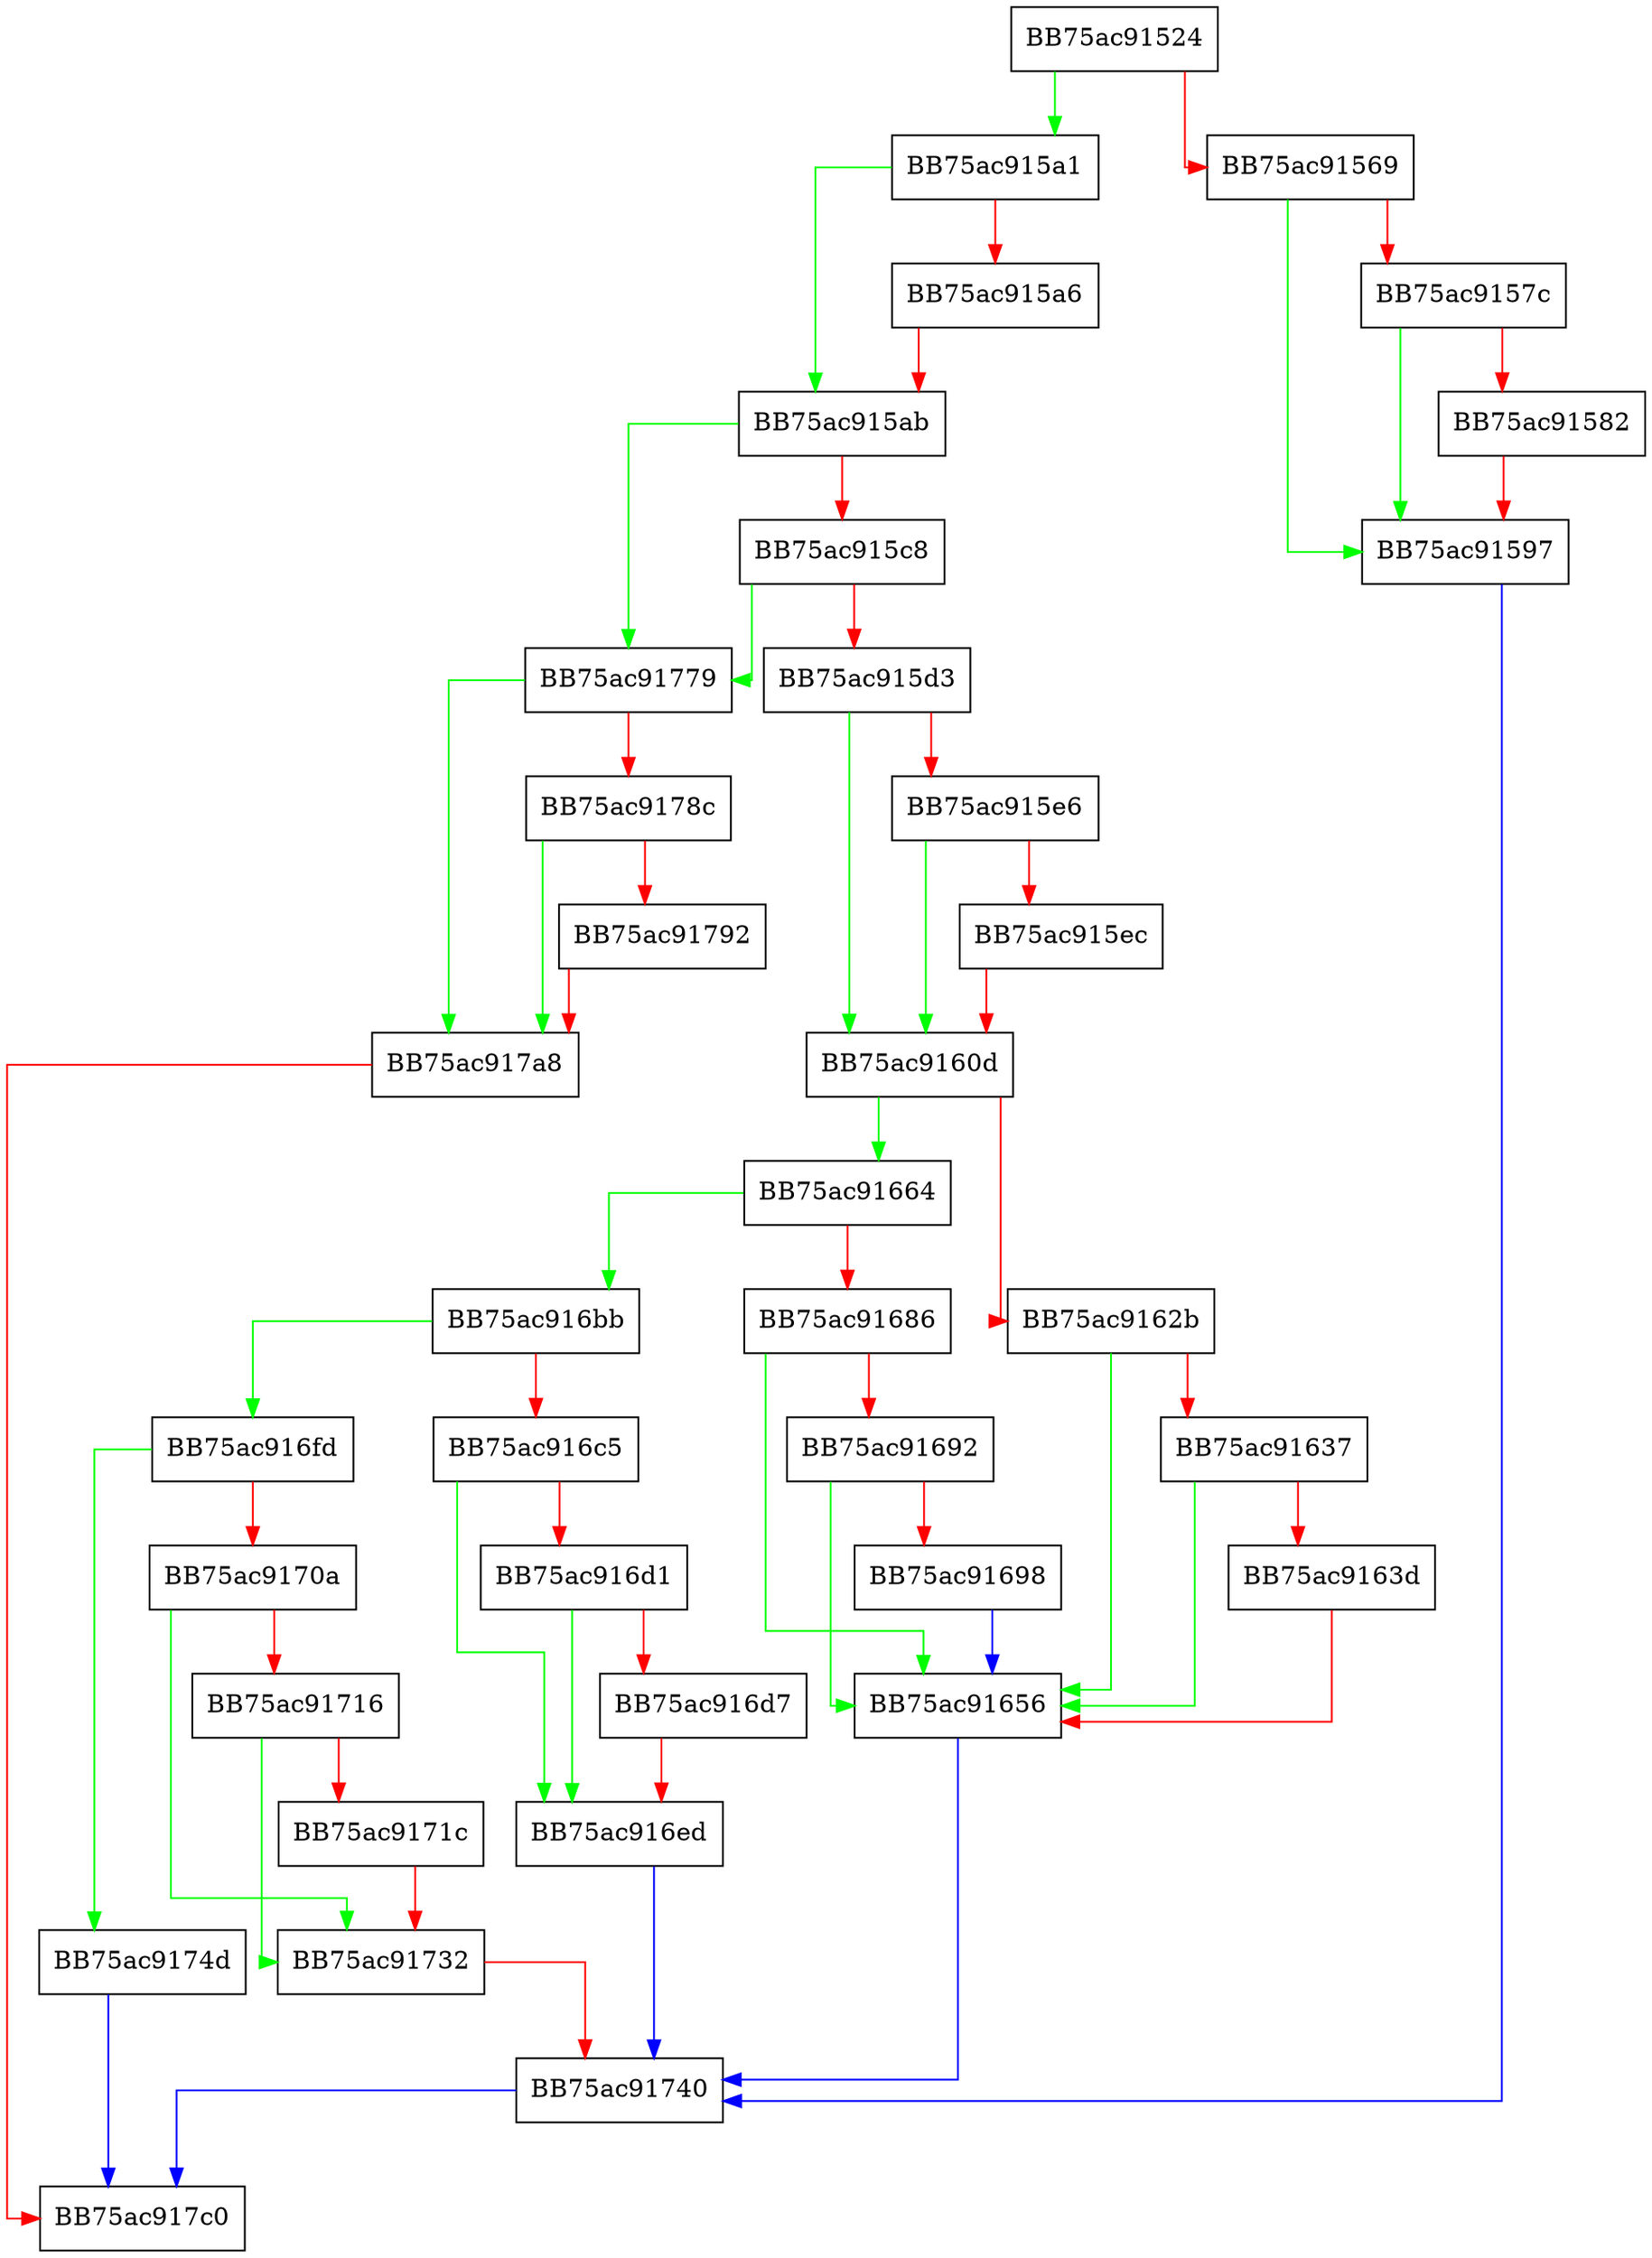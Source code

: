 digraph SendNotificationEx {
  node [shape="box"];
  graph [splines=ortho];
  BB75ac91524 -> BB75ac915a1 [color="green"];
  BB75ac91524 -> BB75ac91569 [color="red"];
  BB75ac91569 -> BB75ac91597 [color="green"];
  BB75ac91569 -> BB75ac9157c [color="red"];
  BB75ac9157c -> BB75ac91597 [color="green"];
  BB75ac9157c -> BB75ac91582 [color="red"];
  BB75ac91582 -> BB75ac91597 [color="red"];
  BB75ac91597 -> BB75ac91740 [color="blue"];
  BB75ac915a1 -> BB75ac915ab [color="green"];
  BB75ac915a1 -> BB75ac915a6 [color="red"];
  BB75ac915a6 -> BB75ac915ab [color="red"];
  BB75ac915ab -> BB75ac91779 [color="green"];
  BB75ac915ab -> BB75ac915c8 [color="red"];
  BB75ac915c8 -> BB75ac91779 [color="green"];
  BB75ac915c8 -> BB75ac915d3 [color="red"];
  BB75ac915d3 -> BB75ac9160d [color="green"];
  BB75ac915d3 -> BB75ac915e6 [color="red"];
  BB75ac915e6 -> BB75ac9160d [color="green"];
  BB75ac915e6 -> BB75ac915ec [color="red"];
  BB75ac915ec -> BB75ac9160d [color="red"];
  BB75ac9160d -> BB75ac91664 [color="green"];
  BB75ac9160d -> BB75ac9162b [color="red"];
  BB75ac9162b -> BB75ac91656 [color="green"];
  BB75ac9162b -> BB75ac91637 [color="red"];
  BB75ac91637 -> BB75ac91656 [color="green"];
  BB75ac91637 -> BB75ac9163d [color="red"];
  BB75ac9163d -> BB75ac91656 [color="red"];
  BB75ac91656 -> BB75ac91740 [color="blue"];
  BB75ac91664 -> BB75ac916bb [color="green"];
  BB75ac91664 -> BB75ac91686 [color="red"];
  BB75ac91686 -> BB75ac91656 [color="green"];
  BB75ac91686 -> BB75ac91692 [color="red"];
  BB75ac91692 -> BB75ac91656 [color="green"];
  BB75ac91692 -> BB75ac91698 [color="red"];
  BB75ac91698 -> BB75ac91656 [color="blue"];
  BB75ac916bb -> BB75ac916fd [color="green"];
  BB75ac916bb -> BB75ac916c5 [color="red"];
  BB75ac916c5 -> BB75ac916ed [color="green"];
  BB75ac916c5 -> BB75ac916d1 [color="red"];
  BB75ac916d1 -> BB75ac916ed [color="green"];
  BB75ac916d1 -> BB75ac916d7 [color="red"];
  BB75ac916d7 -> BB75ac916ed [color="red"];
  BB75ac916ed -> BB75ac91740 [color="blue"];
  BB75ac916fd -> BB75ac9174d [color="green"];
  BB75ac916fd -> BB75ac9170a [color="red"];
  BB75ac9170a -> BB75ac91732 [color="green"];
  BB75ac9170a -> BB75ac91716 [color="red"];
  BB75ac91716 -> BB75ac91732 [color="green"];
  BB75ac91716 -> BB75ac9171c [color="red"];
  BB75ac9171c -> BB75ac91732 [color="red"];
  BB75ac91732 -> BB75ac91740 [color="red"];
  BB75ac91740 -> BB75ac917c0 [color="blue"];
  BB75ac9174d -> BB75ac917c0 [color="blue"];
  BB75ac91779 -> BB75ac917a8 [color="green"];
  BB75ac91779 -> BB75ac9178c [color="red"];
  BB75ac9178c -> BB75ac917a8 [color="green"];
  BB75ac9178c -> BB75ac91792 [color="red"];
  BB75ac91792 -> BB75ac917a8 [color="red"];
  BB75ac917a8 -> BB75ac917c0 [color="red"];
}